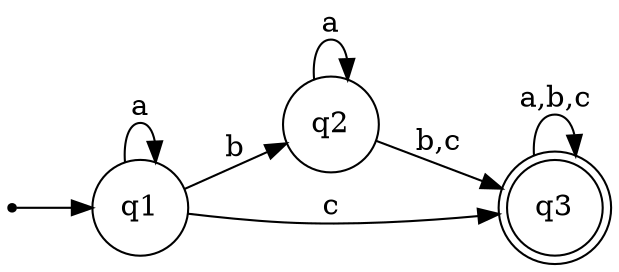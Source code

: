digraph {
    rankdir = LR;
    node [shape = circle];
    inic [shape=point];

    // start state
    // inic -> q0;
    inic -> q1;

    // tracncitions

    q1 -> q1 [label="a"];
    q1 -> q2 [label="b"];
    q1 -> q3 [label="c"];
    q2 -> q2 [label="a"];
    q2 -> q3 [label="b,c"];
    q3 -> q3 [label="a,b,c"];

    // q0 -> q1 [label="λ"]
    // q1 -> q2 [label="c"]
    // q2 -> q7 [label="λ"]
    // q0 -> q3 [label="λ"]
    // q3 -> q4 [label="b"]
    // q4 -> q4 [label="a"]
    // q4 -> q5 [label="b"]
    // q5 -> q7 [label="λ"]
    // q4 -> q6 [label="c"]
    // q6 -> q7 [label="λ"]
    // q7 -> q8 [label="λ"]
    // q8 -> q9 [label="a"]
    // q8 -> q10 [label="b"]
    // q8 -> q11 [label="c"]
    // q9 -> q12 [label="λ"]
    // q10 -> q12 [label="λ"]
    // q11 -> q12 [label="λ"]
    // q12 -> q8 [label="λ"]
    // q8 -> q12 [label="λ"]

    // final states
    // q12 [shape=doublecircle];
    q3 [shape = doublecircle];
}
